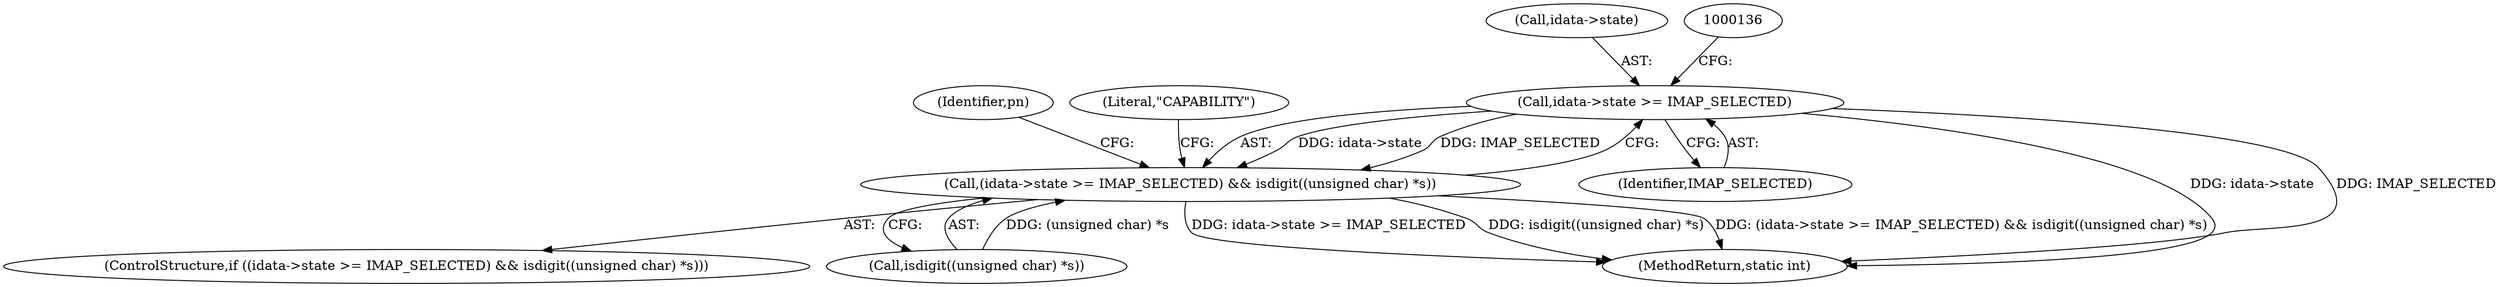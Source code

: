digraph "0_neomutt_36a29280448097f34ce9c94606195f2ac643fed1@pointer" {
"1000129" [label="(Call,idata->state >= IMAP_SELECTED)"];
"1000128" [label="(Call,(idata->state >= IMAP_SELECTED) && isdigit((unsigned char) *s))"];
"1000141" [label="(Identifier,pn)"];
"1000128" [label="(Call,(idata->state >= IMAP_SELECTED) && isdigit((unsigned char) *s))"];
"1000133" [label="(Identifier,IMAP_SELECTED)"];
"1000130" [label="(Call,idata->state)"];
"1000129" [label="(Call,idata->state >= IMAP_SELECTED)"];
"1000134" [label="(Call,isdigit((unsigned char) *s))"];
"1000127" [label="(ControlStructure,if ((idata->state >= IMAP_SELECTED) && isdigit((unsigned char) *s)))"];
"1000252" [label="(Literal,\"CAPABILITY\")"];
"1000402" [label="(MethodReturn,static int)"];
"1000129" -> "1000128"  [label="AST: "];
"1000129" -> "1000133"  [label="CFG: "];
"1000130" -> "1000129"  [label="AST: "];
"1000133" -> "1000129"  [label="AST: "];
"1000136" -> "1000129"  [label="CFG: "];
"1000128" -> "1000129"  [label="CFG: "];
"1000129" -> "1000402"  [label="DDG: idata->state"];
"1000129" -> "1000402"  [label="DDG: IMAP_SELECTED"];
"1000129" -> "1000128"  [label="DDG: idata->state"];
"1000129" -> "1000128"  [label="DDG: IMAP_SELECTED"];
"1000128" -> "1000127"  [label="AST: "];
"1000128" -> "1000134"  [label="CFG: "];
"1000134" -> "1000128"  [label="AST: "];
"1000141" -> "1000128"  [label="CFG: "];
"1000252" -> "1000128"  [label="CFG: "];
"1000128" -> "1000402"  [label="DDG: idata->state >= IMAP_SELECTED"];
"1000128" -> "1000402"  [label="DDG: isdigit((unsigned char) *s)"];
"1000128" -> "1000402"  [label="DDG: (idata->state >= IMAP_SELECTED) && isdigit((unsigned char) *s)"];
"1000134" -> "1000128"  [label="DDG: (unsigned char) *s"];
}
